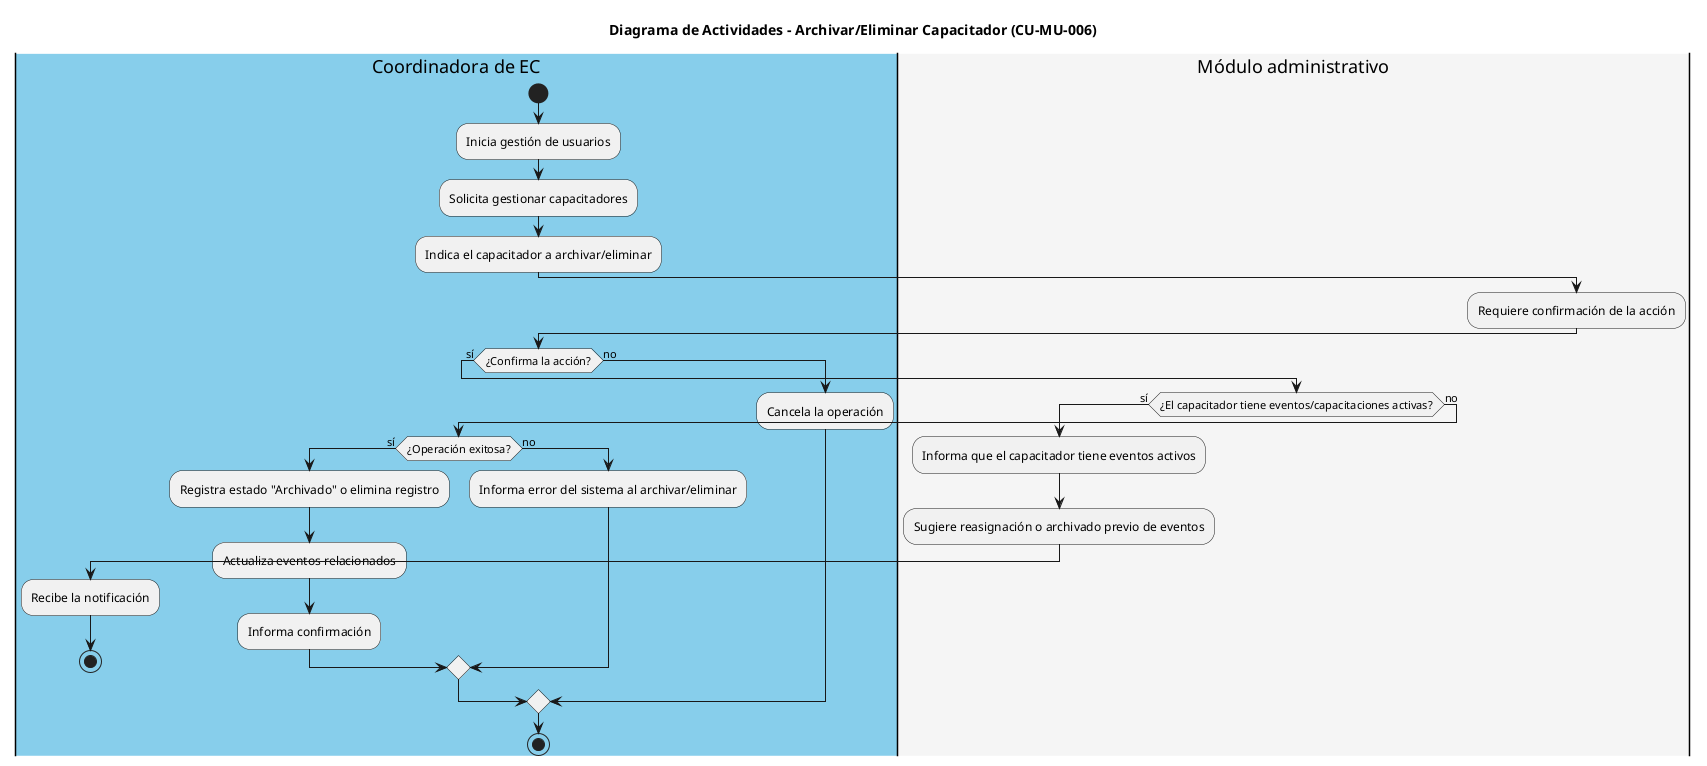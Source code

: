 @startuml CU-MU-006_Archivar_Eliminar_Capacitador
title Diagrama de Actividades - Archivar/Eliminar Capacitador (CU-MU-006)

|#skyblue|Coordinadora de EC|
start
:Inicia gestión de usuarios;
:Solicita gestionar capacitadores;
:Indica el capacitador a archivar/eliminar;

|#whitesmoke|Módulo administrativo|
:Requiere confirmación de la acción;

|#skyblue|Coordinadora de EC|
if (¿Confirma la acción?) then (sí)
  |#whitesmoke|Módulo administrativo|
  if (¿El capacitador tiene eventos/capacitaciones activas?) then (sí)
    :Informa que el capacitador tiene eventos activos;
    :Sugiere reasignación o archivado previo de eventos;
    |#skyblue|Coordinadora de EC|
    :Recibe la notificación;
    stop
  else (no)
    if (¿Operación exitosa?) then (sí)
      :Registra estado "Archivado" o elimina registro;
      :Actualiza eventos relacionados;
      :Informa confirmación;
    else (no)
      :Informa error del sistema al archivar/eliminar;
    endif
  endif
else (no)
  :Cancela la operación;
endif
stop
@enduml